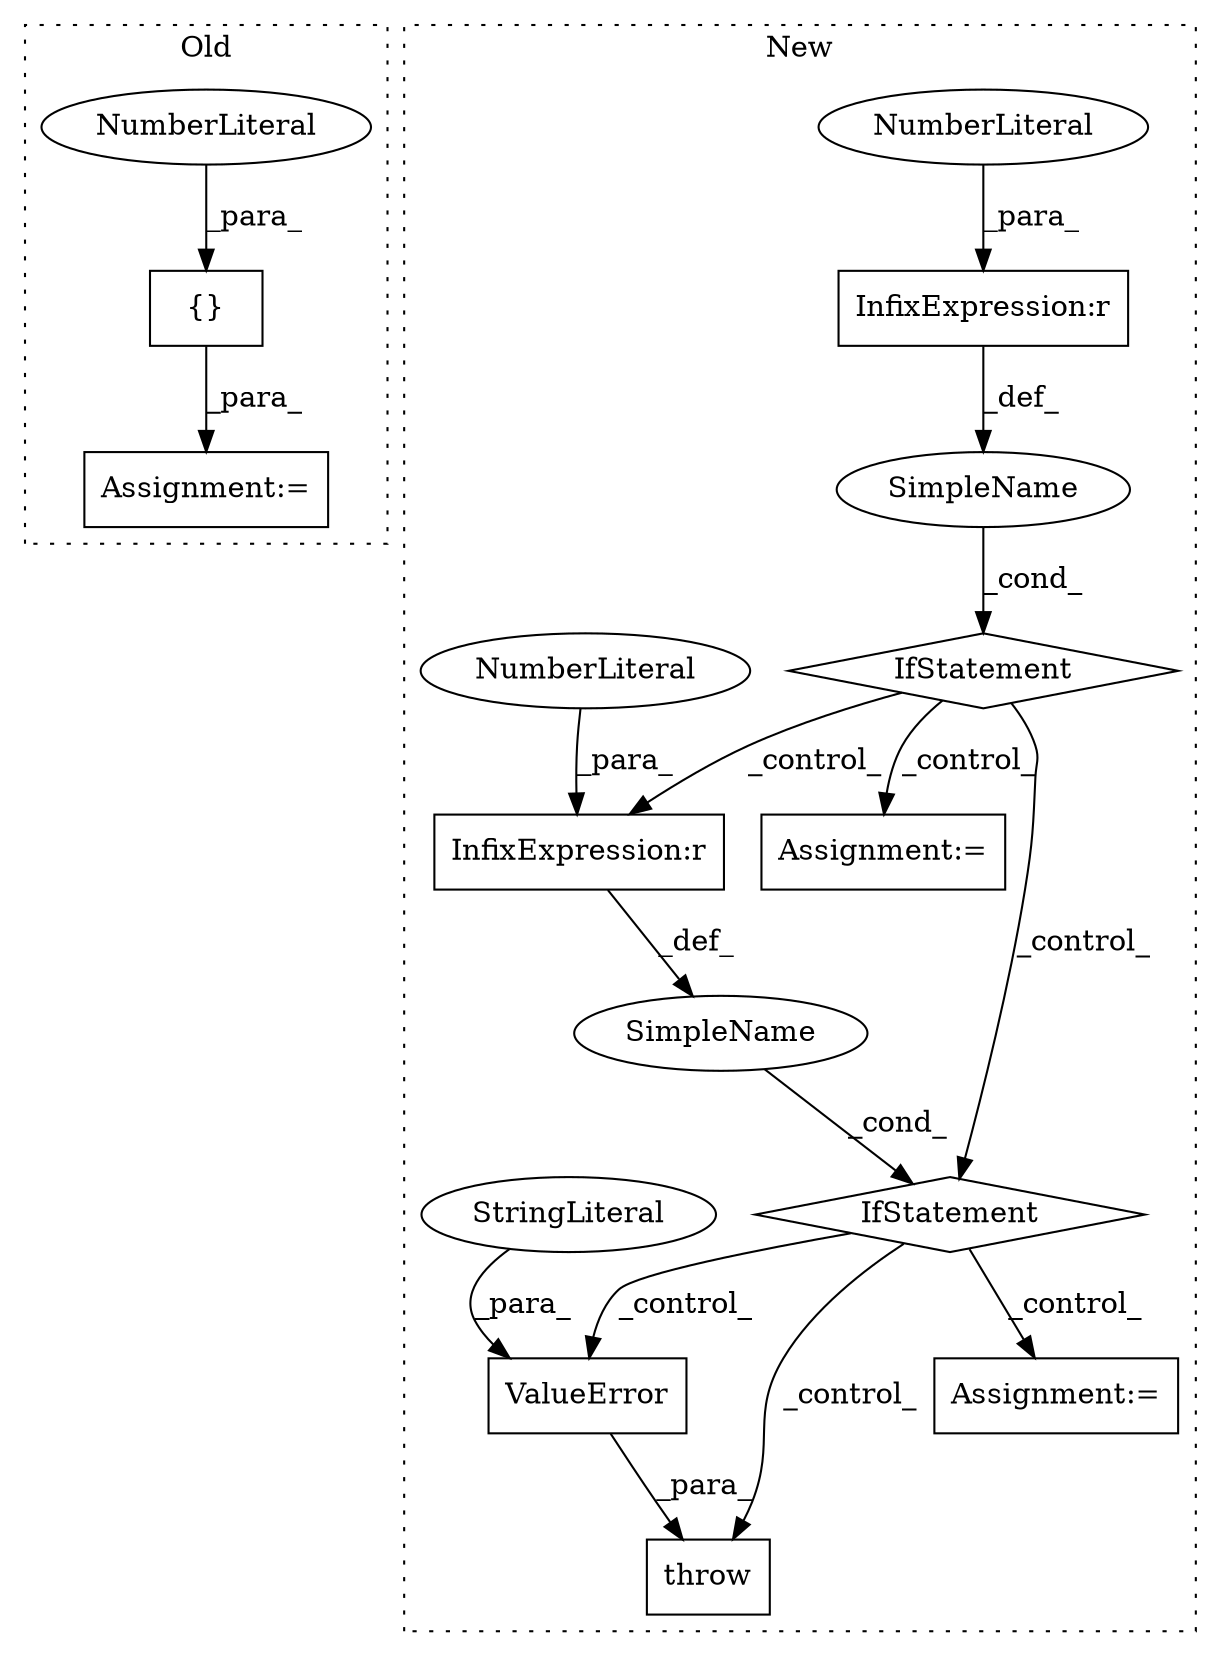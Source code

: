 digraph G {
subgraph cluster0 {
1 [label="{}" a="4" s="2528,2546" l="1,1" shape="box"];
6 [label="Assignment:=" a="7" s="2518" l="1" shape="box"];
13 [label="NumberLiteral" a="34" s="2529" l="1" shape="ellipse"];
label = "Old";
style="dotted";
}
subgraph cluster1 {
2 [label="throw" a="53" s="2805" l="6" shape="box"];
3 [label="IfStatement" a="25" s="2491,2512" l="4,2" shape="diamond"];
4 [label="SimpleName" a="42" s="" l="" shape="ellipse"];
5 [label="InfixExpression:r" a="27" s="2507" l="4" shape="box"];
7 [label="ValueError" a="32" s="2811,2894" l="11,1" shape="box"];
8 [label="Assignment:=" a="7" s="2687" l="10" shape="box"];
9 [label="Assignment:=" a="7" s="2598" l="10" shape="box"];
10 [label="IfStatement" a="25" s="2646,2667" l="4,2" shape="diamond"];
11 [label="SimpleName" a="42" s="" l="" shape="ellipse"];
12 [label="InfixExpression:r" a="27" s="2662" l="4" shape="box"];
14 [label="StringLiteral" a="45" s="2822" l="72" shape="ellipse"];
15 [label="NumberLiteral" a="34" s="2666" l="1" shape="ellipse"];
16 [label="NumberLiteral" a="34" s="2511" l="1" shape="ellipse"];
label = "New";
style="dotted";
}
1 -> 6 [label="_para_"];
3 -> 12 [label="_control_"];
3 -> 9 [label="_control_"];
3 -> 10 [label="_control_"];
4 -> 3 [label="_cond_"];
5 -> 4 [label="_def_"];
7 -> 2 [label="_para_"];
10 -> 8 [label="_control_"];
10 -> 7 [label="_control_"];
10 -> 2 [label="_control_"];
11 -> 10 [label="_cond_"];
12 -> 11 [label="_def_"];
13 -> 1 [label="_para_"];
14 -> 7 [label="_para_"];
15 -> 12 [label="_para_"];
16 -> 5 [label="_para_"];
}